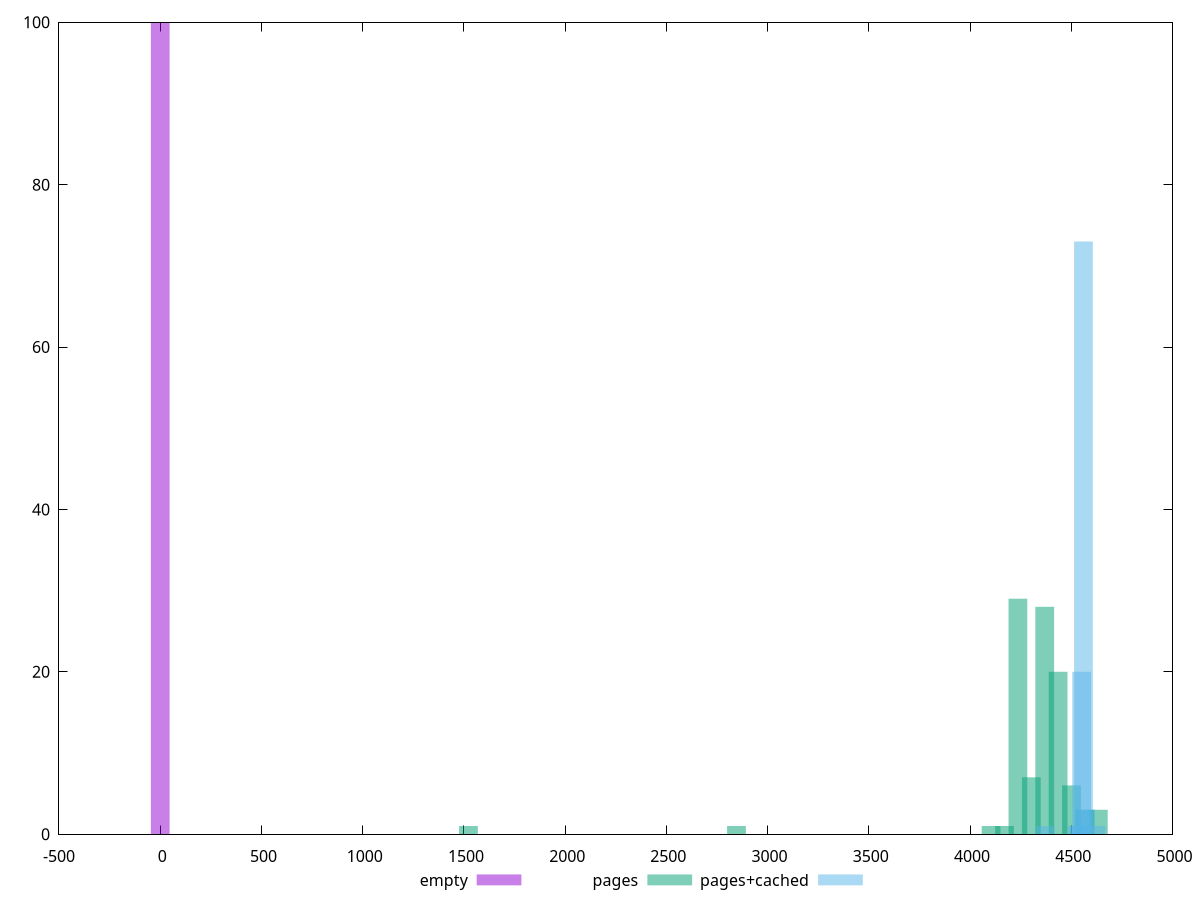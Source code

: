 $_empty <<EOF
0 100
EOF
$_pages <<EOF
2846.3569483758774 1
4170.243901108844 1
4633.6043345653825 3
4435.021291655437 20
4236.438248745492 29
4368.826944018789 28
4501.215639292085 6
4302.632596382141 7
4567.409986928734 3
1522.4699956429113 1
4104.049553472196 1
EOF
$_pagesCached <<EOF
4371.231323811523 1
4551.0797534523035 20
4621.190158227523 1
4560.224588857767 73
4569.369424263231 3
4538.8866395783525 1
4529.741804172889 1
EOF
set key outside below
set terminal pngcairo
set output "report_00006_2020-11-02T20-21-41.718Z/unused-javascript/unused-javascript_empty_pages_pages+cached+hist.png"
set boxwidth 92.67208669130765
set style fill transparent solid 0.5 noborder
set yrange [0:100]
plot $_empty title "empty" with boxes ,$_pages title "pages" with boxes ,$_pagesCached title "pages+cached" with boxes ,